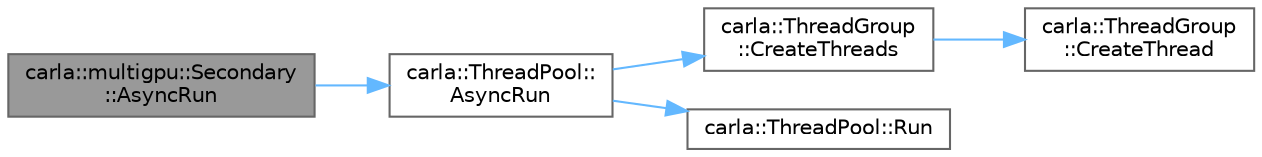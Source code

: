 digraph "carla::multigpu::Secondary::AsyncRun"
{
 // INTERACTIVE_SVG=YES
 // LATEX_PDF_SIZE
  bgcolor="transparent";
  edge [fontname=Helvetica,fontsize=10,labelfontname=Helvetica,labelfontsize=10];
  node [fontname=Helvetica,fontsize=10,shape=box,height=0.2,width=0.4];
  rankdir="LR";
  Node1 [id="Node000001",label="carla::multigpu::Secondary\l::AsyncRun",height=0.2,width=0.4,color="gray40", fillcolor="grey60", style="filled", fontcolor="black",tooltip=" "];
  Node1 -> Node2 [id="edge1_Node000001_Node000002",color="steelblue1",style="solid",tooltip=" "];
  Node2 [id="Node000002",label="carla::ThreadPool::\lAsyncRun",height=0.2,width=0.4,color="grey40", fillcolor="white", style="filled",URL="$da/d72/classcarla_1_1ThreadPool.html#a44af52924b5a2dbd0699808a4394f30f",tooltip="Launch threads to run tasks asynchronously."];
  Node2 -> Node3 [id="edge2_Node000002_Node000003",color="steelblue1",style="solid",tooltip=" "];
  Node3 [id="Node000003",label="carla::ThreadGroup\l::CreateThreads",height=0.2,width=0.4,color="grey40", fillcolor="white", style="filled",URL="$db/d71/classcarla_1_1ThreadGroup.html#a7c76ec6db944947c149985627442434b",tooltip=" "];
  Node3 -> Node4 [id="edge3_Node000003_Node000004",color="steelblue1",style="solid",tooltip=" "];
  Node4 [id="Node000004",label="carla::ThreadGroup\l::CreateThread",height=0.2,width=0.4,color="grey40", fillcolor="white", style="filled",URL="$db/d71/classcarla_1_1ThreadGroup.html#acc9d822c4e73247c9565e3c089debf4a",tooltip=" "];
  Node2 -> Node5 [id="edge4_Node000002_Node000005",color="steelblue1",style="solid",tooltip=" "];
  Node5 [id="Node000005",label="carla::ThreadPool::Run",height=0.2,width=0.4,color="grey40", fillcolor="white", style="filled",URL="$da/d72/classcarla_1_1ThreadPool.html#a75cacb83795788d41db12ebf27a25ee3",tooltip="Run tasks in this thread."];
}
